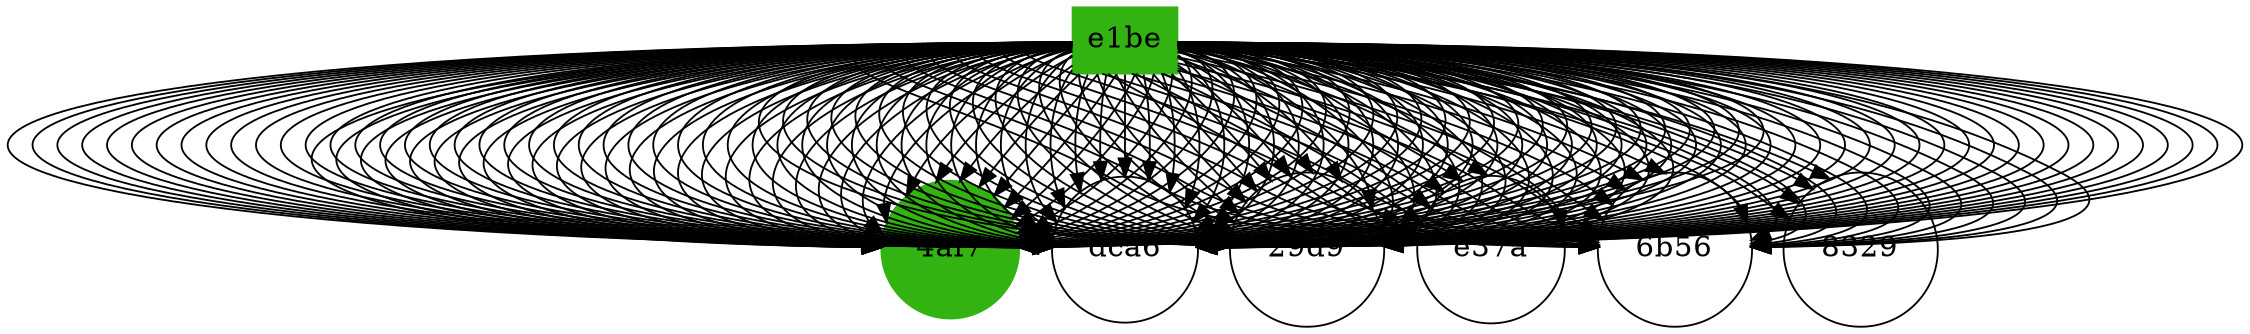 digraph also_likes {
 ranksep=.75; ratio=compress; size = "15,22"; orientation=landscape; rotate=180;

 node [shape=plaintext, fontsize=16];

 "4af7" [label="4af7", shape="circle", style=filled, color=".3 .9 .7"];
 "e1be" [label="e1be", shape="box", style=filled, color=".3 .9 .7"];
 "e1be" [label="e1be", shape="box"];
 "4af7" [label="4af7", shape="circle"];
 "4af7" [label="4af7", shape="circle"];
 "4af7" [label="4af7", shape="circle"];
 "4af7" [label="4af7", shape="circle"];
 "4af7" [label="4af7", shape="circle"];
 "4af7" [label="4af7", shape="circle"];
 "4af7" [label="4af7", shape="circle"];
 "4af7" [label="4af7", shape="circle"];
 "4af7" [label="4af7", shape="circle"];
 "4af7" [label="4af7", shape="circle"];
 "4af7" [label="4af7", shape="circle"];
 "4af7" [label="4af7", shape="circle"];
 "4af7" [label="4af7", shape="circle"];
 "4af7" [label="4af7", shape="circle"];
 "4af7" [label="4af7", shape="circle"];
 "4af7" [label="4af7", shape="circle"];
 "4af7" [label="4af7", shape="circle"];
 "4af7" [label="4af7", shape="circle"];
 "4af7" [label="4af7", shape="circle"];
 "4af7" [label="4af7", shape="circle"];
 "4af7" [label="4af7", shape="circle"];
 "4af7" [label="4af7", shape="circle"];
 "4af7" [label="4af7", shape="circle"];
 "4af7" [label="4af7", shape="circle"];
 "4af7" [label="4af7", shape="circle"];
 "4af7" [label="4af7", shape="circle"];
 "4af7" [label="4af7", shape="circle"];
 "4af7" [label="4af7", shape="circle"];
 "4af7" [label="4af7", shape="circle"];
 "4af7" [label="4af7", shape="circle"];
 "4af7" [label="4af7", shape="circle"];
 "4af7" [label="4af7", shape="circle"];
 "4af7" [label="4af7", shape="circle"];
 "4af7" [label="4af7", shape="circle"];
 "4af7" [label="4af7", shape="circle"];
 "4af7" [label="4af7", shape="circle"];
 "4af7" [label="4af7", shape="circle"];
 "4af7" [label="4af7", shape="circle"];
 "4af7" [label="4af7", shape="circle"];
 "4af7" [label="4af7", shape="circle"];
 "4af7" [label="4af7", shape="circle"];
 "4af7" [label="4af7", shape="circle"];
 "4af7" [label="4af7", shape="circle"];
 "4af7" [label="4af7", shape="circle"];
 "4af7" [label="4af7", shape="circle"];
 "4af7" [label="4af7", shape="circle"];
 "4af7" [label="4af7", shape="circle"];
 "4af7" [label="4af7", shape="circle"];
 "4af7" [label="4af7", shape="circle"];
 "4af7" [label="4af7", shape="circle"];
 "4af7" [label="4af7", shape="circle"];
 "4af7" [label="4af7", shape="circle"];
 "4af7" [label="4af7", shape="circle"];
 "4af7" [label="4af7", shape="circle"];
 "4af7" [label="4af7", shape="circle"];
 "4af7" [label="4af7", shape="circle"];
 "4af7" [label="4af7", shape="circle"];
 "4af7" [label="4af7", shape="circle"];
 "dca6" [label="dca6", shape="circle"];
 "dca6" [label="dca6", shape="circle"];
 "dca6" [label="dca6", shape="circle"];
 "dca6" [label="dca6", shape="circle"];
 "dca6" [label="dca6", shape="circle"];
 "dca6" [label="dca6", shape="circle"];
 "dca6" [label="dca6", shape="circle"];
 "dca6" [label="dca6", shape="circle"];
 "dca6" [label="dca6", shape="circle"];
 "dca6" [label="dca6", shape="circle"];
 "dca6" [label="dca6", shape="circle"];
 "dca6" [label="dca6", shape="circle"];
 "dca6" [label="dca6", shape="circle"];
 "dca6" [label="dca6", shape="circle"];
 "dca6" [label="dca6", shape="circle"];
 "dca6" [label="dca6", shape="circle"];
 "dca6" [label="dca6", shape="circle"];
 "dca6" [label="dca6", shape="circle"];
 "dca6" [label="dca6", shape="circle"];
 "dca6" [label="dca6", shape="circle"];
 "dca6" [label="dca6", shape="circle"];
 "dca6" [label="dca6", shape="circle"];
 "dca6" [label="dca6", shape="circle"];
 "dca6" [label="dca6", shape="circle"];
 "dca6" [label="dca6", shape="circle"];
 "dca6" [label="dca6", shape="circle"];
 "dca6" [label="dca6", shape="circle"];
 "dca6" [label="dca6", shape="circle"];
 "dca6" [label="dca6", shape="circle"];
 "dca6" [label="dca6", shape="circle"];
 "dca6" [label="dca6", shape="circle"];
 "dca6" [label="dca6", shape="circle"];
 "dca6" [label="dca6", shape="circle"];
 "dca6" [label="dca6", shape="circle"];
 "dca6" [label="dca6", shape="circle"];
 "dca6" [label="dca6", shape="circle"];
 "dca6" [label="dca6", shape="circle"];
 "dca6" [label="dca6", shape="circle"];
 "dca6" [label="dca6", shape="circle"];
 "dca6" [label="dca6", shape="circle"];
 "dca6" [label="dca6", shape="circle"];
 "dca6" [label="dca6", shape="circle"];
 "dca6" [label="dca6", shape="circle"];
 "dca6" [label="dca6", shape="circle"];
 "dca6" [label="dca6", shape="circle"];
 "dca6" [label="dca6", shape="circle"];
 "dca6" [label="dca6", shape="circle"];
 "dca6" [label="dca6", shape="circle"];
 "dca6" [label="dca6", shape="circle"];
 "dca6" [label="dca6", shape="circle"];
 "dca6" [label="dca6", shape="circle"];
 "dca6" [label="dca6", shape="circle"];
 "dca6" [label="dca6", shape="circle"];
 "dca6" [label="dca6", shape="circle"];
 "dca6" [label="dca6", shape="circle"];
 "dca6" [label="dca6", shape="circle"];
 "dca6" [label="dca6", shape="circle"];
 "dca6" [label="dca6", shape="circle"];
 "dca6" [label="dca6", shape="circle"];
 "dca6" [label="dca6", shape="circle"];
 "dca6" [label="dca6", shape="circle"];
 "dca6" [label="dca6", shape="circle"];
 "dca6" [label="dca6", shape="circle"];
 "dca6" [label="dca6", shape="circle"];
 "dca6" [label="dca6", shape="circle"];
 "dca6" [label="dca6", shape="circle"];
 "dca6" [label="dca6", shape="circle"];
 "dca6" [label="dca6", shape="circle"];
 "dca6" [label="dca6", shape="circle"];
 "dca6" [label="dca6", shape="circle"];
 "dca6" [label="dca6", shape="circle"];
 "dca6" [label="dca6", shape="circle"];
 "dca6" [label="dca6", shape="circle"];
 "dca6" [label="dca6", shape="circle"];
 "dca6" [label="dca6", shape="circle"];
 "dca6" [label="dca6", shape="circle"];
 "dca6" [label="dca6", shape="circle"];
 "dca6" [label="dca6", shape="circle"];
 "dca6" [label="dca6", shape="circle"];
 "dca6" [label="dca6", shape="circle"];
 "dca6" [label="dca6", shape="circle"];
 "dca6" [label="dca6", shape="circle"];
 "dca6" [label="dca6", shape="circle"];
 "dca6" [label="dca6", shape="circle"];
 "dca6" [label="dca6", shape="circle"];
 "dca6" [label="dca6", shape="circle"];
 "dca6" [label="dca6", shape="circle"];
 "29d9" [label="29d9", shape="circle"];
 "e37a" [label="e37a", shape="circle"];
 "dca6" [label="dca6", shape="circle"];
 "6b56" [label="6b56", shape="circle"];
 "6b56" [label="6b56", shape="circle"];
 "6b56" [label="6b56", shape="circle"];
 "6b56" [label="6b56", shape="circle"];
 "6b56" [label="6b56", shape="circle"];
 "dca6" [label="dca6", shape="circle"];
 "8329" [label="8329", shape="circle"];
 "6b56" [label="6b56", shape="circle"];
 "29d9" [label="29d9", shape="circle"];
 "29d9" [label="29d9", shape="circle"];
 "29d9" [label="29d9", shape="circle"];
 "29d9" [label="29d9", shape="circle"];
 "6b56" [label="6b56", shape="circle"];
 "6b56" [label="6b56", shape="circle"];
 "6b56" [label="6b56", shape="circle"];
 "6b56" [label="6b56", shape="circle"];
 "6b56" [label="6b56", shape="circle"];
 "6b56" [label="6b56", shape="circle"];
 "6b56" [label="6b56", shape="circle"];
 "6b56" [label="6b56", shape="circle"];
 "6b56" [label="6b56", shape="circle"];
 "6b56" [label="6b56", shape="circle"];
 "6b56" [label="6b56", shape="circle"];
 "6b56" [label="6b56", shape="circle"];
 "6b56" [label="6b56", shape="circle"];
 "6b56" [label="6b56", shape="circle"];
 "6b56" [label="6b56", shape="circle"];
 "6b56" [label="6b56", shape="circle"];
 "6b56" [label="6b56", shape="circle"];
 "6b56" [label="6b56", shape="circle"];
 "6b56" [label="6b56", shape="circle"];
 "6b56" [label="6b56", shape="circle"];
 "6b56" [label="6b56", shape="circle"];
 "6b56" [label="6b56", shape="circle"];
 "6b56" [label="6b56", shape="circle"];
 "6b56" [label="6b56", shape="circle"];
 "29d9" [label="29d9", shape="circle"];
 "e37a" [label="e37a", shape="circle"];
 "e37a" [label="e37a", shape="circle"];
 "29d9" [label="29d9", shape="circle"];
 "29d9" [label="29d9", shape="circle"];
 "29d9" [label="29d9", shape="circle"];
 "e37a" [label="e37a", shape="circle"];
 "e37a" [label="e37a", shape="circle"];
 "29d9" [label="29d9", shape="circle"];
 "29d9" [label="29d9", shape="circle"];
 "29d9" [label="29d9", shape="circle"];
 "dca6" [label="dca6", shape="circle"];
 "29d9" [label="29d9", shape="circle"];
 "e37a" [label="e37a", shape="circle"];
 "29d9" [label="29d9", shape="circle"];
 "8329" [label="8329", shape="circle"];
 "29d9" [label="29d9", shape="circle"];
 "29d9" [label="29d9", shape="circle"];
 "29d9" [label="29d9", shape="circle"];
 "e37a" [label="e37a", shape="circle"];
 "8329" [label="8329", shape="circle"];
 "29d9" [label="29d9", shape="circle"];
 "29d9" [label="29d9", shape="circle"];
 "29d9" [label="29d9", shape="circle"];
 "29d9" [label="29d9", shape="circle"];
 "29d9" [label="29d9", shape="circle"];
 "29d9" [label="29d9", shape="circle"];
 "29d9" [label="29d9", shape="circle"];
 "29d9" [label="29d9", shape="circle"];
 "29d9" [label="29d9", shape="circle"];
 "29d9" [label="29d9", shape="circle"];
 "29d9" [label="29d9", shape="circle"];
 "dca6" [label="dca6", shape="circle"];
 "29d9" [label="29d9", shape="circle"];
 "29d9" [label="29d9", shape="circle"];
 "29d9" [label="29d9", shape="circle"];
 "29d9" [label="29d9", shape="circle"];
 "e37a" [label="e37a", shape="circle"];
 "29d9" [label="29d9", shape="circle"];
 "29d9" [label="29d9", shape="circle"];
 "8329" [label="8329", shape="circle"];
 "29d9" [label="29d9", shape="circle"];
 "29d9" [label="29d9", shape="circle"];
 "29d9" [label="29d9", shape="circle"];
 "e1be" -> "4af7";
 "e1be" -> "4af7";
 "e1be" -> "4af7";
 "e1be" -> "4af7";
 "e1be" -> "4af7";
 "e1be" -> "4af7";
 "e1be" -> "4af7";
 "e1be" -> "4af7";
 "e1be" -> "4af7";
 "e1be" -> "4af7";
 "e1be" -> "4af7";
 "e1be" -> "4af7";
 "e1be" -> "4af7";
 "e1be" -> "4af7";
 "e1be" -> "4af7";
 "e1be" -> "4af7";
 "e1be" -> "4af7";
 "e1be" -> "4af7";
 "e1be" -> "4af7";
 "e1be" -> "4af7";
 "e1be" -> "4af7";
 "e1be" -> "4af7";
 "e1be" -> "4af7";
 "e1be" -> "4af7";
 "e1be" -> "4af7";
 "e1be" -> "4af7";
 "e1be" -> "4af7";
 "e1be" -> "4af7";
 "e1be" -> "4af7";
 "e1be" -> "4af7";
 "e1be" -> "4af7";
 "e1be" -> "4af7";
 "e1be" -> "4af7";
 "e1be" -> "4af7";
 "e1be" -> "4af7";
 "e1be" -> "4af7";
 "e1be" -> "4af7";
 "e1be" -> "4af7";
 "e1be" -> "4af7";
 "e1be" -> "4af7";
 "e1be" -> "4af7";
 "e1be" -> "4af7";
 "e1be" -> "4af7";
 "e1be" -> "4af7";
 "e1be" -> "4af7";
 "e1be" -> "4af7";
 "e1be" -> "4af7";
 "e1be" -> "4af7";
 "e1be" -> "4af7";
 "e1be" -> "4af7";
 "e1be" -> "4af7";
 "e1be" -> "4af7";
 "e1be" -> "4af7";
 "e1be" -> "4af7";
 "e1be" -> "4af7";
 "e1be" -> "4af7";
 "e1be" -> "4af7";
 "e1be" -> "4af7";
 "e1be" -> "dca6";
 "e1be" -> "dca6";
 "e1be" -> "dca6";
 "e1be" -> "dca6";
 "e1be" -> "dca6";
 "e1be" -> "dca6";
 "e1be" -> "dca6";
 "e1be" -> "dca6";
 "e1be" -> "dca6";
 "e1be" -> "dca6";
 "e1be" -> "dca6";
 "e1be" -> "dca6";
 "e1be" -> "dca6";
 "e1be" -> "dca6";
 "e1be" -> "dca6";
 "e1be" -> "dca6";
 "e1be" -> "dca6";
 "e1be" -> "dca6";
 "e1be" -> "dca6";
 "e1be" -> "dca6";
 "e1be" -> "dca6";
 "e1be" -> "dca6";
 "e1be" -> "dca6";
 "e1be" -> "dca6";
 "e1be" -> "dca6";
 "e1be" -> "dca6";
 "e1be" -> "dca6";
 "e1be" -> "dca6";
 "e1be" -> "dca6";
 "e1be" -> "dca6";
 "e1be" -> "dca6";
 "e1be" -> "dca6";
 "e1be" -> "dca6";
 "e1be" -> "dca6";
 "e1be" -> "dca6";
 "e1be" -> "dca6";
 "e1be" -> "dca6";
 "e1be" -> "dca6";
 "e1be" -> "dca6";
 "e1be" -> "dca6";
 "e1be" -> "dca6";
 "e1be" -> "dca6";
 "e1be" -> "dca6";
 "e1be" -> "dca6";
 "e1be" -> "dca6";
 "e1be" -> "dca6";
 "e1be" -> "dca6";
 "e1be" -> "dca6";
 "e1be" -> "dca6";
 "e1be" -> "dca6";
 "e1be" -> "dca6";
 "e1be" -> "dca6";
 "e1be" -> "dca6";
 "e1be" -> "dca6";
 "e1be" -> "dca6";
 "e1be" -> "dca6";
 "e1be" -> "dca6";
 "e1be" -> "dca6";
 "e1be" -> "dca6";
 "e1be" -> "dca6";
 "e1be" -> "dca6";
 "e1be" -> "dca6";
 "e1be" -> "dca6";
 "e1be" -> "dca6";
 "e1be" -> "dca6";
 "e1be" -> "dca6";
 "e1be" -> "dca6";
 "e1be" -> "dca6";
 "e1be" -> "dca6";
 "e1be" -> "dca6";
 "e1be" -> "dca6";
 "e1be" -> "dca6";
 "e1be" -> "dca6";
 "e1be" -> "dca6";
 "e1be" -> "dca6";
 "e1be" -> "dca6";
 "e1be" -> "dca6";
 "e1be" -> "dca6";
 "e1be" -> "dca6";
 "e1be" -> "dca6";
 "e1be" -> "dca6";
 "e1be" -> "dca6";
 "e1be" -> "dca6";
 "e1be" -> "dca6";
 "e1be" -> "dca6";
 "e1be" -> "dca6";
 "e1be" -> "dca6";
 "e1be" -> "29d9";
 "e1be" -> "e37a";
 "e1be" -> "dca6";
 "e1be" -> "6b56";
 "e1be" -> "6b56";
 "e1be" -> "6b56";
 "e1be" -> "6b56";
 "e1be" -> "6b56";
 "e1be" -> "dca6";
 "e1be" -> "8329";
 "e1be" -> "6b56";
 "e1be" -> "29d9";
 "e1be" -> "29d9";
 "e1be" -> "29d9";
 "e1be" -> "29d9";
 "e1be" -> "6b56";
 "e1be" -> "6b56";
 "e1be" -> "6b56";
 "e1be" -> "6b56";
 "e1be" -> "6b56";
 "e1be" -> "6b56";
 "e1be" -> "6b56";
 "e1be" -> "6b56";
 "e1be" -> "6b56";
 "e1be" -> "6b56";
 "e1be" -> "6b56";
 "e1be" -> "6b56";
 "e1be" -> "6b56";
 "e1be" -> "6b56";
 "e1be" -> "6b56";
 "e1be" -> "6b56";
 "e1be" -> "6b56";
 "e1be" -> "6b56";
 "e1be" -> "6b56";
 "e1be" -> "6b56";
 "e1be" -> "6b56";
 "e1be" -> "6b56";
 "e1be" -> "6b56";
 "e1be" -> "6b56";
 "e1be" -> "29d9";
 "e1be" -> "e37a";
 "e1be" -> "e37a";
 "e1be" -> "29d9";
 "e1be" -> "29d9";
 "e1be" -> "29d9";
 "e1be" -> "e37a";
 "e1be" -> "e37a";
 "e1be" -> "29d9";
 "e1be" -> "29d9";
 "e1be" -> "29d9";
 "e1be" -> "dca6";
 "e1be" -> "29d9";
 "e1be" -> "e37a";
 "e1be" -> "29d9";
 "e1be" -> "8329";
 "e1be" -> "29d9";
 "e1be" -> "29d9";
 "e1be" -> "29d9";
 "e1be" -> "e37a";
 "e1be" -> "8329";
 "e1be" -> "29d9";
 "e1be" -> "29d9";
 "e1be" -> "29d9";
 "e1be" -> "29d9";
 "e1be" -> "29d9";
 "e1be" -> "29d9";
 "e1be" -> "29d9";
 "e1be" -> "29d9";
 "e1be" -> "29d9";
 "e1be" -> "29d9";
 "e1be" -> "29d9";
 "e1be" -> "dca6";
 "e1be" -> "29d9";
 "e1be" -> "29d9";
 "e1be" -> "29d9";
 "e1be" -> "29d9";
 "e1be" -> "e37a";
 "e1be" -> "29d9";
 "e1be" -> "29d9";
 "e1be" -> "8329";
 "e1be" -> "29d9";
 "e1be" -> "29d9";
 "e1be" -> "29d9";
 "e1be" -> "4af7";
}
